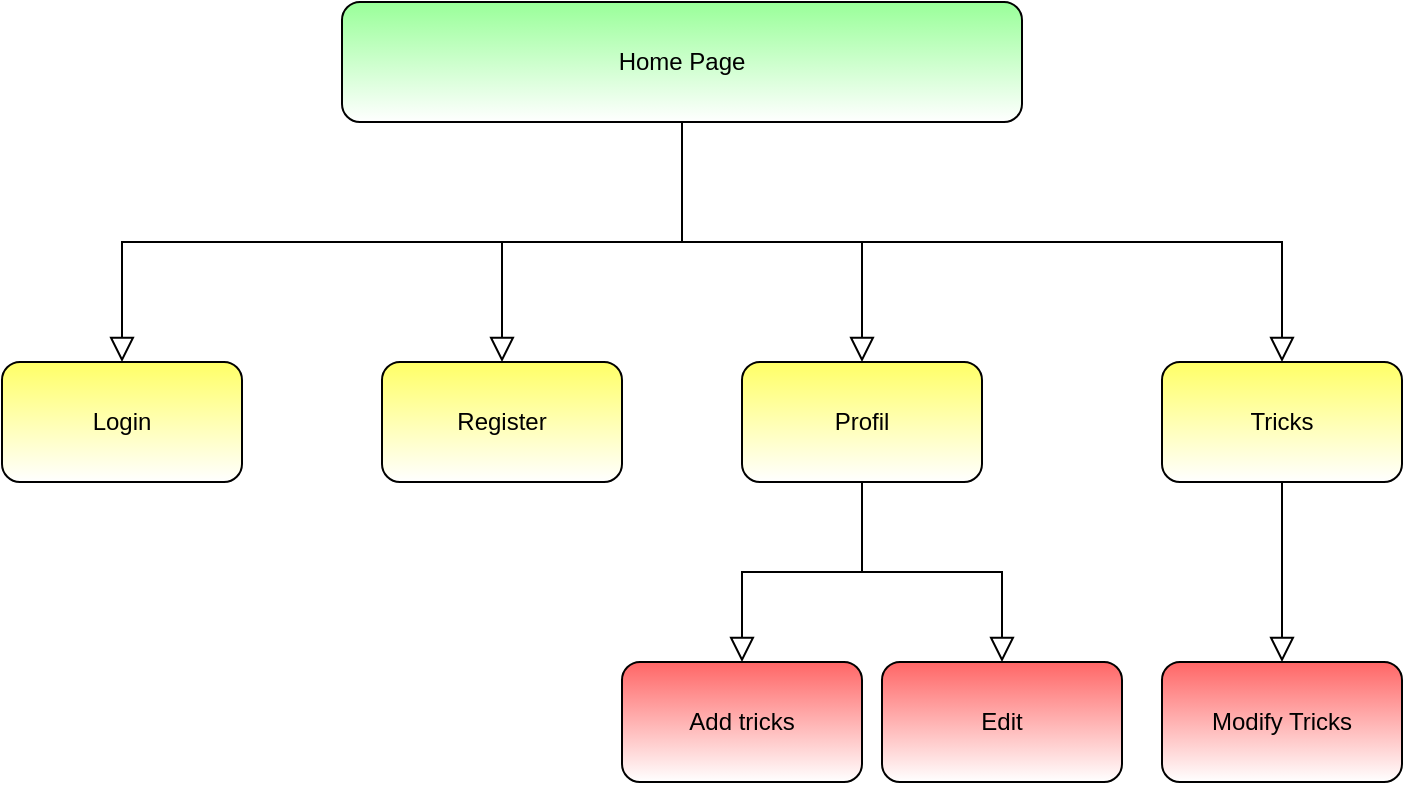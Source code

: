 <mxfile version="17.1.4" type="device"><diagram id="3Wfz53jYYCcGfNz_1iOy" name="Page-1"><mxGraphModel dx="1422" dy="726" grid="1" gridSize="10" guides="1" tooltips="1" connect="1" arrows="1" fold="1" page="1" pageScale="1" pageWidth="827" pageHeight="1169" math="0" shadow="0"><root><mxCell id="0"/><mxCell id="1" parent="0"/><mxCell id="UP55cKqeIIhOqnaT2Mxv-1" value="Home Page" style="rounded=1;whiteSpace=wrap;html=1;gradientColor=#ffffff;fillColor=#99FF99;" vertex="1" parent="1"><mxGeometry x="220" y="10" width="340" height="60" as="geometry"/></mxCell><mxCell id="UP55cKqeIIhOqnaT2Mxv-2" value="Login" style="rounded=1;whiteSpace=wrap;html=1;gradientColor=#ffffff;fillColor=#FFFF66;" vertex="1" parent="1"><mxGeometry x="50" y="190" width="120" height="60" as="geometry"/></mxCell><mxCell id="UP55cKqeIIhOqnaT2Mxv-3" value="Register" style="rounded=1;whiteSpace=wrap;html=1;gradientColor=#ffffff;fillColor=#FFFF66;" vertex="1" parent="1"><mxGeometry x="240" y="190" width="120" height="60" as="geometry"/></mxCell><mxCell id="UP55cKqeIIhOqnaT2Mxv-4" value="Profil" style="rounded=1;whiteSpace=wrap;html=1;gradientColor=#ffffff;fillColor=#FFFF66;" vertex="1" parent="1"><mxGeometry x="420" y="190" width="120" height="60" as="geometry"/></mxCell><mxCell id="UP55cKqeIIhOqnaT2Mxv-5" value="Tricks" style="rounded=1;whiteSpace=wrap;html=1;gradientColor=#ffffff;fillColor=#FFFF66;" vertex="1" parent="1"><mxGeometry x="630" y="190" width="120" height="60" as="geometry"/></mxCell><mxCell id="UP55cKqeIIhOqnaT2Mxv-6" value="Modify Tricks" style="rounded=1;whiteSpace=wrap;html=1;gradientColor=#ffffff;fillColor=#FF6666;" vertex="1" parent="1"><mxGeometry x="630" y="340" width="120" height="60" as="geometry"/></mxCell><mxCell id="UP55cKqeIIhOqnaT2Mxv-7" value="Add tricks" style="rounded=1;whiteSpace=wrap;html=1;gradientColor=#ffffff;fillColor=#FF6666;" vertex="1" parent="1"><mxGeometry x="360" y="340" width="120" height="60" as="geometry"/></mxCell><mxCell id="UP55cKqeIIhOqnaT2Mxv-8" value="Edit" style="rounded=1;whiteSpace=wrap;html=1;gradientColor=#ffffff;fillColor=#FF6666;" vertex="1" parent="1"><mxGeometry x="490" y="340" width="120" height="60" as="geometry"/></mxCell><mxCell id="UP55cKqeIIhOqnaT2Mxv-9" value="" style="endArrow=block;endSize=10;endFill=0;shadow=0;strokeWidth=1;rounded=0;edgeStyle=elbowEdgeStyle;elbow=vertical;exitX=0.5;exitY=1;exitDx=0;exitDy=0;entryX=0.5;entryY=0;entryDx=0;entryDy=0;" edge="1" parent="1" source="UP55cKqeIIhOqnaT2Mxv-1" target="UP55cKqeIIhOqnaT2Mxv-2"><mxGeometry width="160" relative="1" as="geometry"><mxPoint x="312" y="491" as="sourcePoint"/><mxPoint x="170" y="190" as="targetPoint"/></mxGeometry></mxCell><mxCell id="UP55cKqeIIhOqnaT2Mxv-10" value="" style="endArrow=block;endSize=10;endFill=0;shadow=0;strokeWidth=1;rounded=0;edgeStyle=elbowEdgeStyle;elbow=vertical;exitX=0.5;exitY=1;exitDx=0;exitDy=0;entryX=0.5;entryY=0;entryDx=0;entryDy=0;" edge="1" parent="1" source="UP55cKqeIIhOqnaT2Mxv-1" target="UP55cKqeIIhOqnaT2Mxv-3"><mxGeometry width="160" relative="1" as="geometry"><mxPoint x="400" y="80" as="sourcePoint"/><mxPoint x="120" y="200" as="targetPoint"/></mxGeometry></mxCell><mxCell id="UP55cKqeIIhOqnaT2Mxv-11" value="" style="endArrow=block;endSize=10;endFill=0;shadow=0;strokeWidth=1;rounded=0;edgeStyle=elbowEdgeStyle;elbow=vertical;exitX=0.5;exitY=1;exitDx=0;exitDy=0;" edge="1" parent="1" source="UP55cKqeIIhOqnaT2Mxv-1" target="UP55cKqeIIhOqnaT2Mxv-4"><mxGeometry width="160" relative="1" as="geometry"><mxPoint x="400" y="80" as="sourcePoint"/><mxPoint x="310" y="200" as="targetPoint"/></mxGeometry></mxCell><mxCell id="UP55cKqeIIhOqnaT2Mxv-12" value="" style="endArrow=block;endSize=10;endFill=0;shadow=0;strokeWidth=1;rounded=0;edgeStyle=elbowEdgeStyle;elbow=vertical;" edge="1" parent="1" source="UP55cKqeIIhOqnaT2Mxv-1" target="UP55cKqeIIhOqnaT2Mxv-5"><mxGeometry width="160" relative="1" as="geometry"><mxPoint x="400" y="80" as="sourcePoint"/><mxPoint x="490" y="200" as="targetPoint"/></mxGeometry></mxCell><mxCell id="UP55cKqeIIhOqnaT2Mxv-13" value="" style="endArrow=block;endSize=10;endFill=0;shadow=0;strokeWidth=1;rounded=0;edgeStyle=elbowEdgeStyle;elbow=vertical;" edge="1" parent="1" source="UP55cKqeIIhOqnaT2Mxv-4" target="UP55cKqeIIhOqnaT2Mxv-7"><mxGeometry width="160" relative="1" as="geometry"><mxPoint x="410" y="90" as="sourcePoint"/><mxPoint x="500" y="210" as="targetPoint"/></mxGeometry></mxCell><mxCell id="UP55cKqeIIhOqnaT2Mxv-14" value="" style="endArrow=block;endSize=10;endFill=0;shadow=0;strokeWidth=1;rounded=0;edgeStyle=elbowEdgeStyle;elbow=vertical;" edge="1" parent="1" source="UP55cKqeIIhOqnaT2Mxv-4" target="UP55cKqeIIhOqnaT2Mxv-8"><mxGeometry width="160" relative="1" as="geometry"><mxPoint x="490" y="260" as="sourcePoint"/><mxPoint x="430" y="350" as="targetPoint"/></mxGeometry></mxCell><mxCell id="UP55cKqeIIhOqnaT2Mxv-15" value="" style="endArrow=block;endSize=10;endFill=0;shadow=0;strokeWidth=1;rounded=0;edgeStyle=elbowEdgeStyle;elbow=vertical;" edge="1" parent="1" source="UP55cKqeIIhOqnaT2Mxv-5" target="UP55cKqeIIhOqnaT2Mxv-6"><mxGeometry width="160" relative="1" as="geometry"><mxPoint x="500" y="270" as="sourcePoint"/><mxPoint x="440" y="360" as="targetPoint"/></mxGeometry></mxCell></root></mxGraphModel></diagram></mxfile>